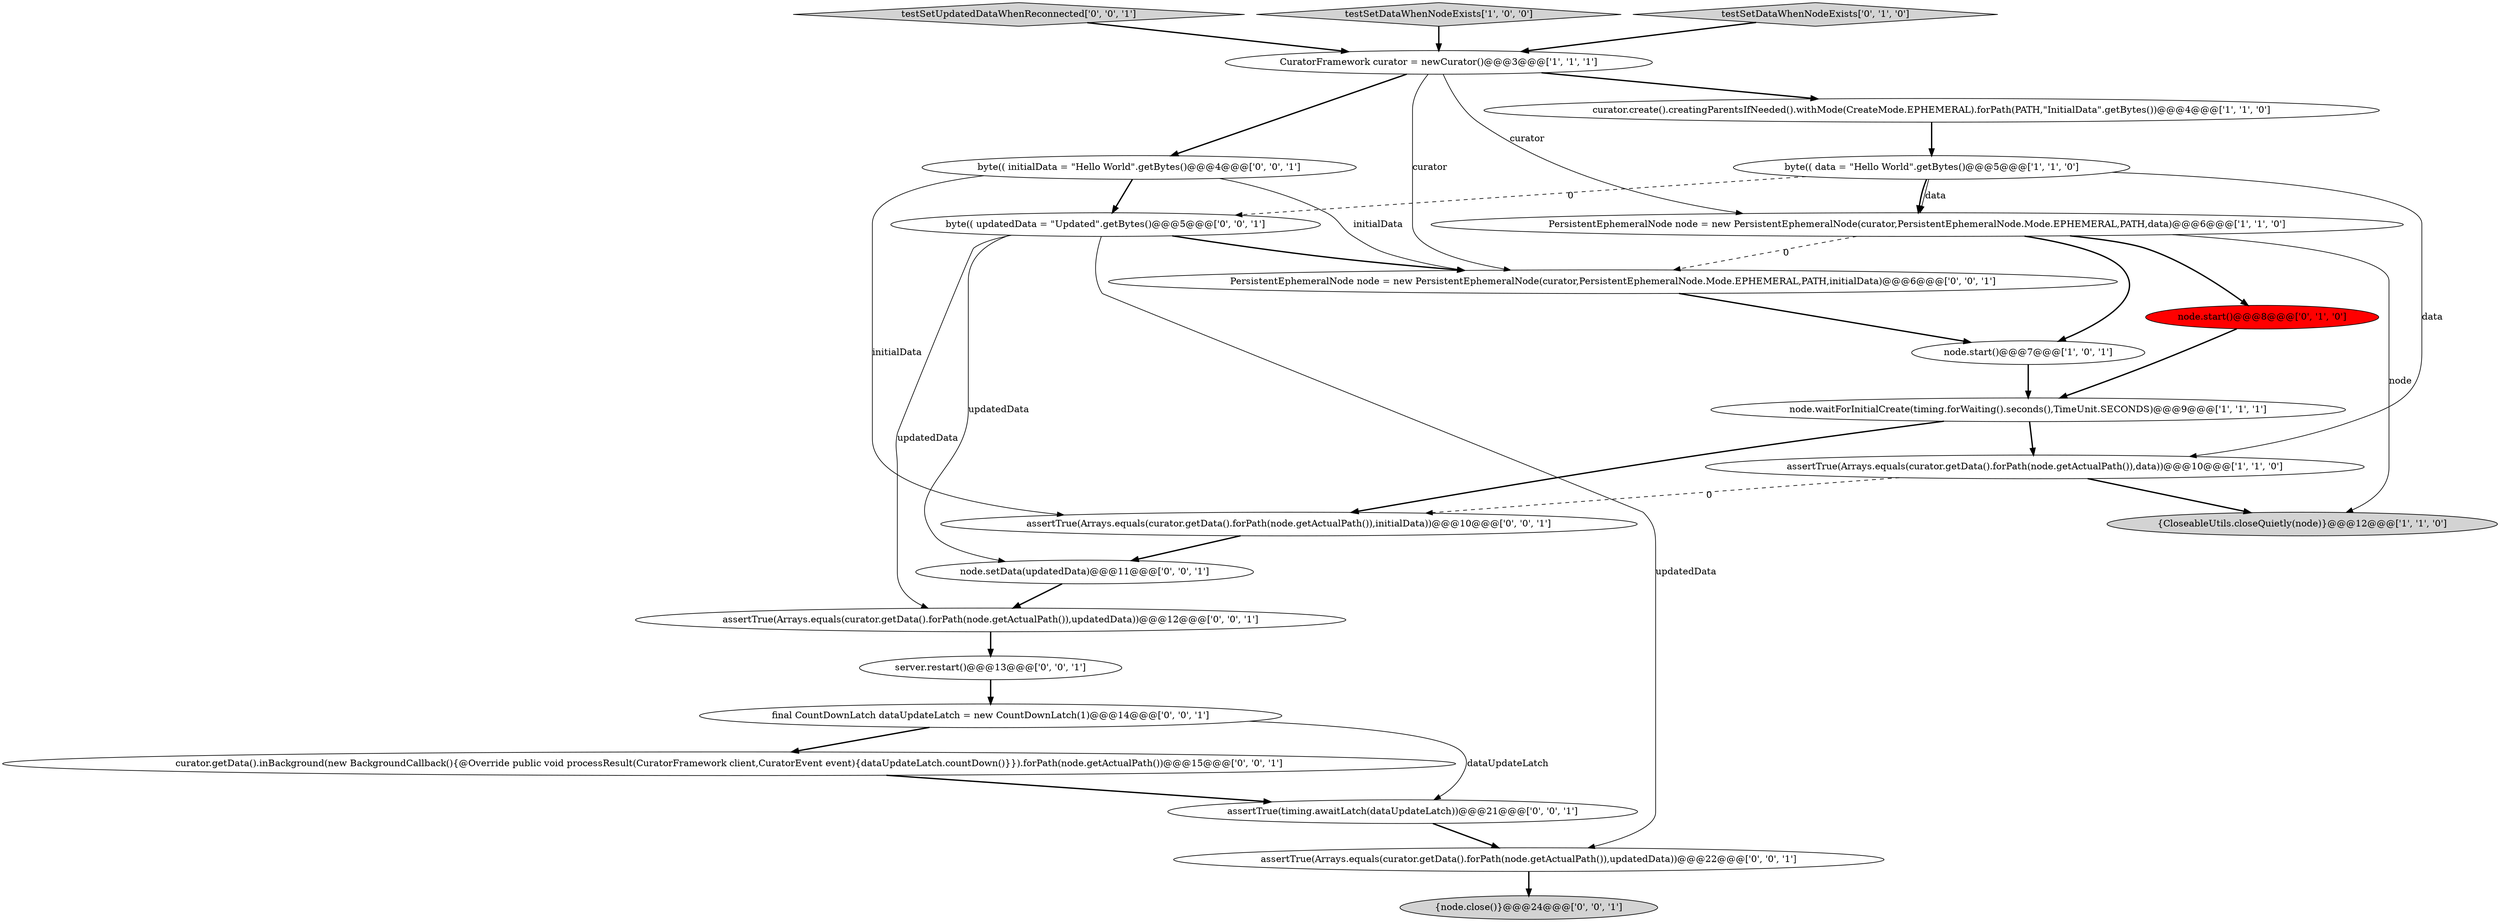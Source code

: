 digraph {
16 [style = filled, label = "final CountDownLatch dataUpdateLatch = new CountDownLatch(1)@@@14@@@['0', '0', '1']", fillcolor = white, shape = ellipse image = "AAA0AAABBB3BBB"];
22 [style = filled, label = "assertTrue(Arrays.equals(curator.getData().forPath(node.getActualPath()),updatedData))@@@12@@@['0', '0', '1']", fillcolor = white, shape = ellipse image = "AAA0AAABBB3BBB"];
18 [style = filled, label = "{node.close()}@@@24@@@['0', '0', '1']", fillcolor = lightgray, shape = ellipse image = "AAA0AAABBB3BBB"];
23 [style = filled, label = "PersistentEphemeralNode node = new PersistentEphemeralNode(curator,PersistentEphemeralNode.Mode.EPHEMERAL,PATH,initialData)@@@6@@@['0', '0', '1']", fillcolor = white, shape = ellipse image = "AAA0AAABBB3BBB"];
14 [style = filled, label = "byte(( initialData = \"Hello World\".getBytes()@@@4@@@['0', '0', '1']", fillcolor = white, shape = ellipse image = "AAA0AAABBB3BBB"];
17 [style = filled, label = "byte(( updatedData = \"Updated\".getBytes()@@@5@@@['0', '0', '1']", fillcolor = white, shape = ellipse image = "AAA0AAABBB3BBB"];
4 [style = filled, label = "node.start()@@@7@@@['1', '0', '1']", fillcolor = white, shape = ellipse image = "AAA0AAABBB1BBB"];
0 [style = filled, label = "assertTrue(Arrays.equals(curator.getData().forPath(node.getActualPath()),data))@@@10@@@['1', '1', '0']", fillcolor = white, shape = ellipse image = "AAA0AAABBB1BBB"];
3 [style = filled, label = "{CloseableUtils.closeQuietly(node)}@@@12@@@['1', '1', '0']", fillcolor = lightgray, shape = ellipse image = "AAA0AAABBB1BBB"];
12 [style = filled, label = "curator.getData().inBackground(new BackgroundCallback(){@Override public void processResult(CuratorFramework client,CuratorEvent event){dataUpdateLatch.countDown()}}).forPath(node.getActualPath())@@@15@@@['0', '0', '1']", fillcolor = white, shape = ellipse image = "AAA0AAABBB3BBB"];
15 [style = filled, label = "assertTrue(Arrays.equals(curator.getData().forPath(node.getActualPath()),initialData))@@@10@@@['0', '0', '1']", fillcolor = white, shape = ellipse image = "AAA0AAABBB3BBB"];
5 [style = filled, label = "byte(( data = \"Hello World\".getBytes()@@@5@@@['1', '1', '0']", fillcolor = white, shape = ellipse image = "AAA0AAABBB1BBB"];
1 [style = filled, label = "PersistentEphemeralNode node = new PersistentEphemeralNode(curator,PersistentEphemeralNode.Mode.EPHEMERAL,PATH,data)@@@6@@@['1', '1', '0']", fillcolor = white, shape = ellipse image = "AAA0AAABBB1BBB"];
11 [style = filled, label = "testSetUpdatedDataWhenReconnected['0', '0', '1']", fillcolor = lightgray, shape = diamond image = "AAA0AAABBB3BBB"];
8 [style = filled, label = "CuratorFramework curator = newCurator()@@@3@@@['1', '1', '1']", fillcolor = white, shape = ellipse image = "AAA0AAABBB1BBB"];
20 [style = filled, label = "assertTrue(Arrays.equals(curator.getData().forPath(node.getActualPath()),updatedData))@@@22@@@['0', '0', '1']", fillcolor = white, shape = ellipse image = "AAA0AAABBB3BBB"];
21 [style = filled, label = "server.restart()@@@13@@@['0', '0', '1']", fillcolor = white, shape = ellipse image = "AAA0AAABBB3BBB"];
7 [style = filled, label = "testSetDataWhenNodeExists['1', '0', '0']", fillcolor = lightgray, shape = diamond image = "AAA0AAABBB1BBB"];
13 [style = filled, label = "assertTrue(timing.awaitLatch(dataUpdateLatch))@@@21@@@['0', '0', '1']", fillcolor = white, shape = ellipse image = "AAA0AAABBB3BBB"];
10 [style = filled, label = "testSetDataWhenNodeExists['0', '1', '0']", fillcolor = lightgray, shape = diamond image = "AAA0AAABBB2BBB"];
9 [style = filled, label = "node.start()@@@8@@@['0', '1', '0']", fillcolor = red, shape = ellipse image = "AAA1AAABBB2BBB"];
2 [style = filled, label = "curator.create().creatingParentsIfNeeded().withMode(CreateMode.EPHEMERAL).forPath(PATH,\"InitialData\".getBytes())@@@4@@@['1', '1', '0']", fillcolor = white, shape = ellipse image = "AAA0AAABBB1BBB"];
19 [style = filled, label = "node.setData(updatedData)@@@11@@@['0', '0', '1']", fillcolor = white, shape = ellipse image = "AAA0AAABBB3BBB"];
6 [style = filled, label = "node.waitForInitialCreate(timing.forWaiting().seconds(),TimeUnit.SECONDS)@@@9@@@['1', '1', '1']", fillcolor = white, shape = ellipse image = "AAA0AAABBB1BBB"];
0->3 [style = bold, label=""];
1->4 [style = bold, label=""];
4->6 [style = bold, label=""];
16->13 [style = solid, label="dataUpdateLatch"];
8->1 [style = solid, label="curator"];
23->4 [style = bold, label=""];
22->21 [style = bold, label=""];
8->14 [style = bold, label=""];
0->15 [style = dashed, label="0"];
14->17 [style = bold, label=""];
6->0 [style = bold, label=""];
15->19 [style = bold, label=""];
7->8 [style = bold, label=""];
17->23 [style = bold, label=""];
6->15 [style = bold, label=""];
1->9 [style = bold, label=""];
9->6 [style = bold, label=""];
14->23 [style = solid, label="initialData"];
20->18 [style = bold, label=""];
12->13 [style = bold, label=""];
5->1 [style = bold, label=""];
14->15 [style = solid, label="initialData"];
5->17 [style = dashed, label="0"];
17->22 [style = solid, label="updatedData"];
10->8 [style = bold, label=""];
8->2 [style = bold, label=""];
5->0 [style = solid, label="data"];
21->16 [style = bold, label=""];
11->8 [style = bold, label=""];
17->20 [style = solid, label="updatedData"];
1->3 [style = solid, label="node"];
5->1 [style = solid, label="data"];
8->23 [style = solid, label="curator"];
19->22 [style = bold, label=""];
16->12 [style = bold, label=""];
1->23 [style = dashed, label="0"];
2->5 [style = bold, label=""];
17->19 [style = solid, label="updatedData"];
13->20 [style = bold, label=""];
}
